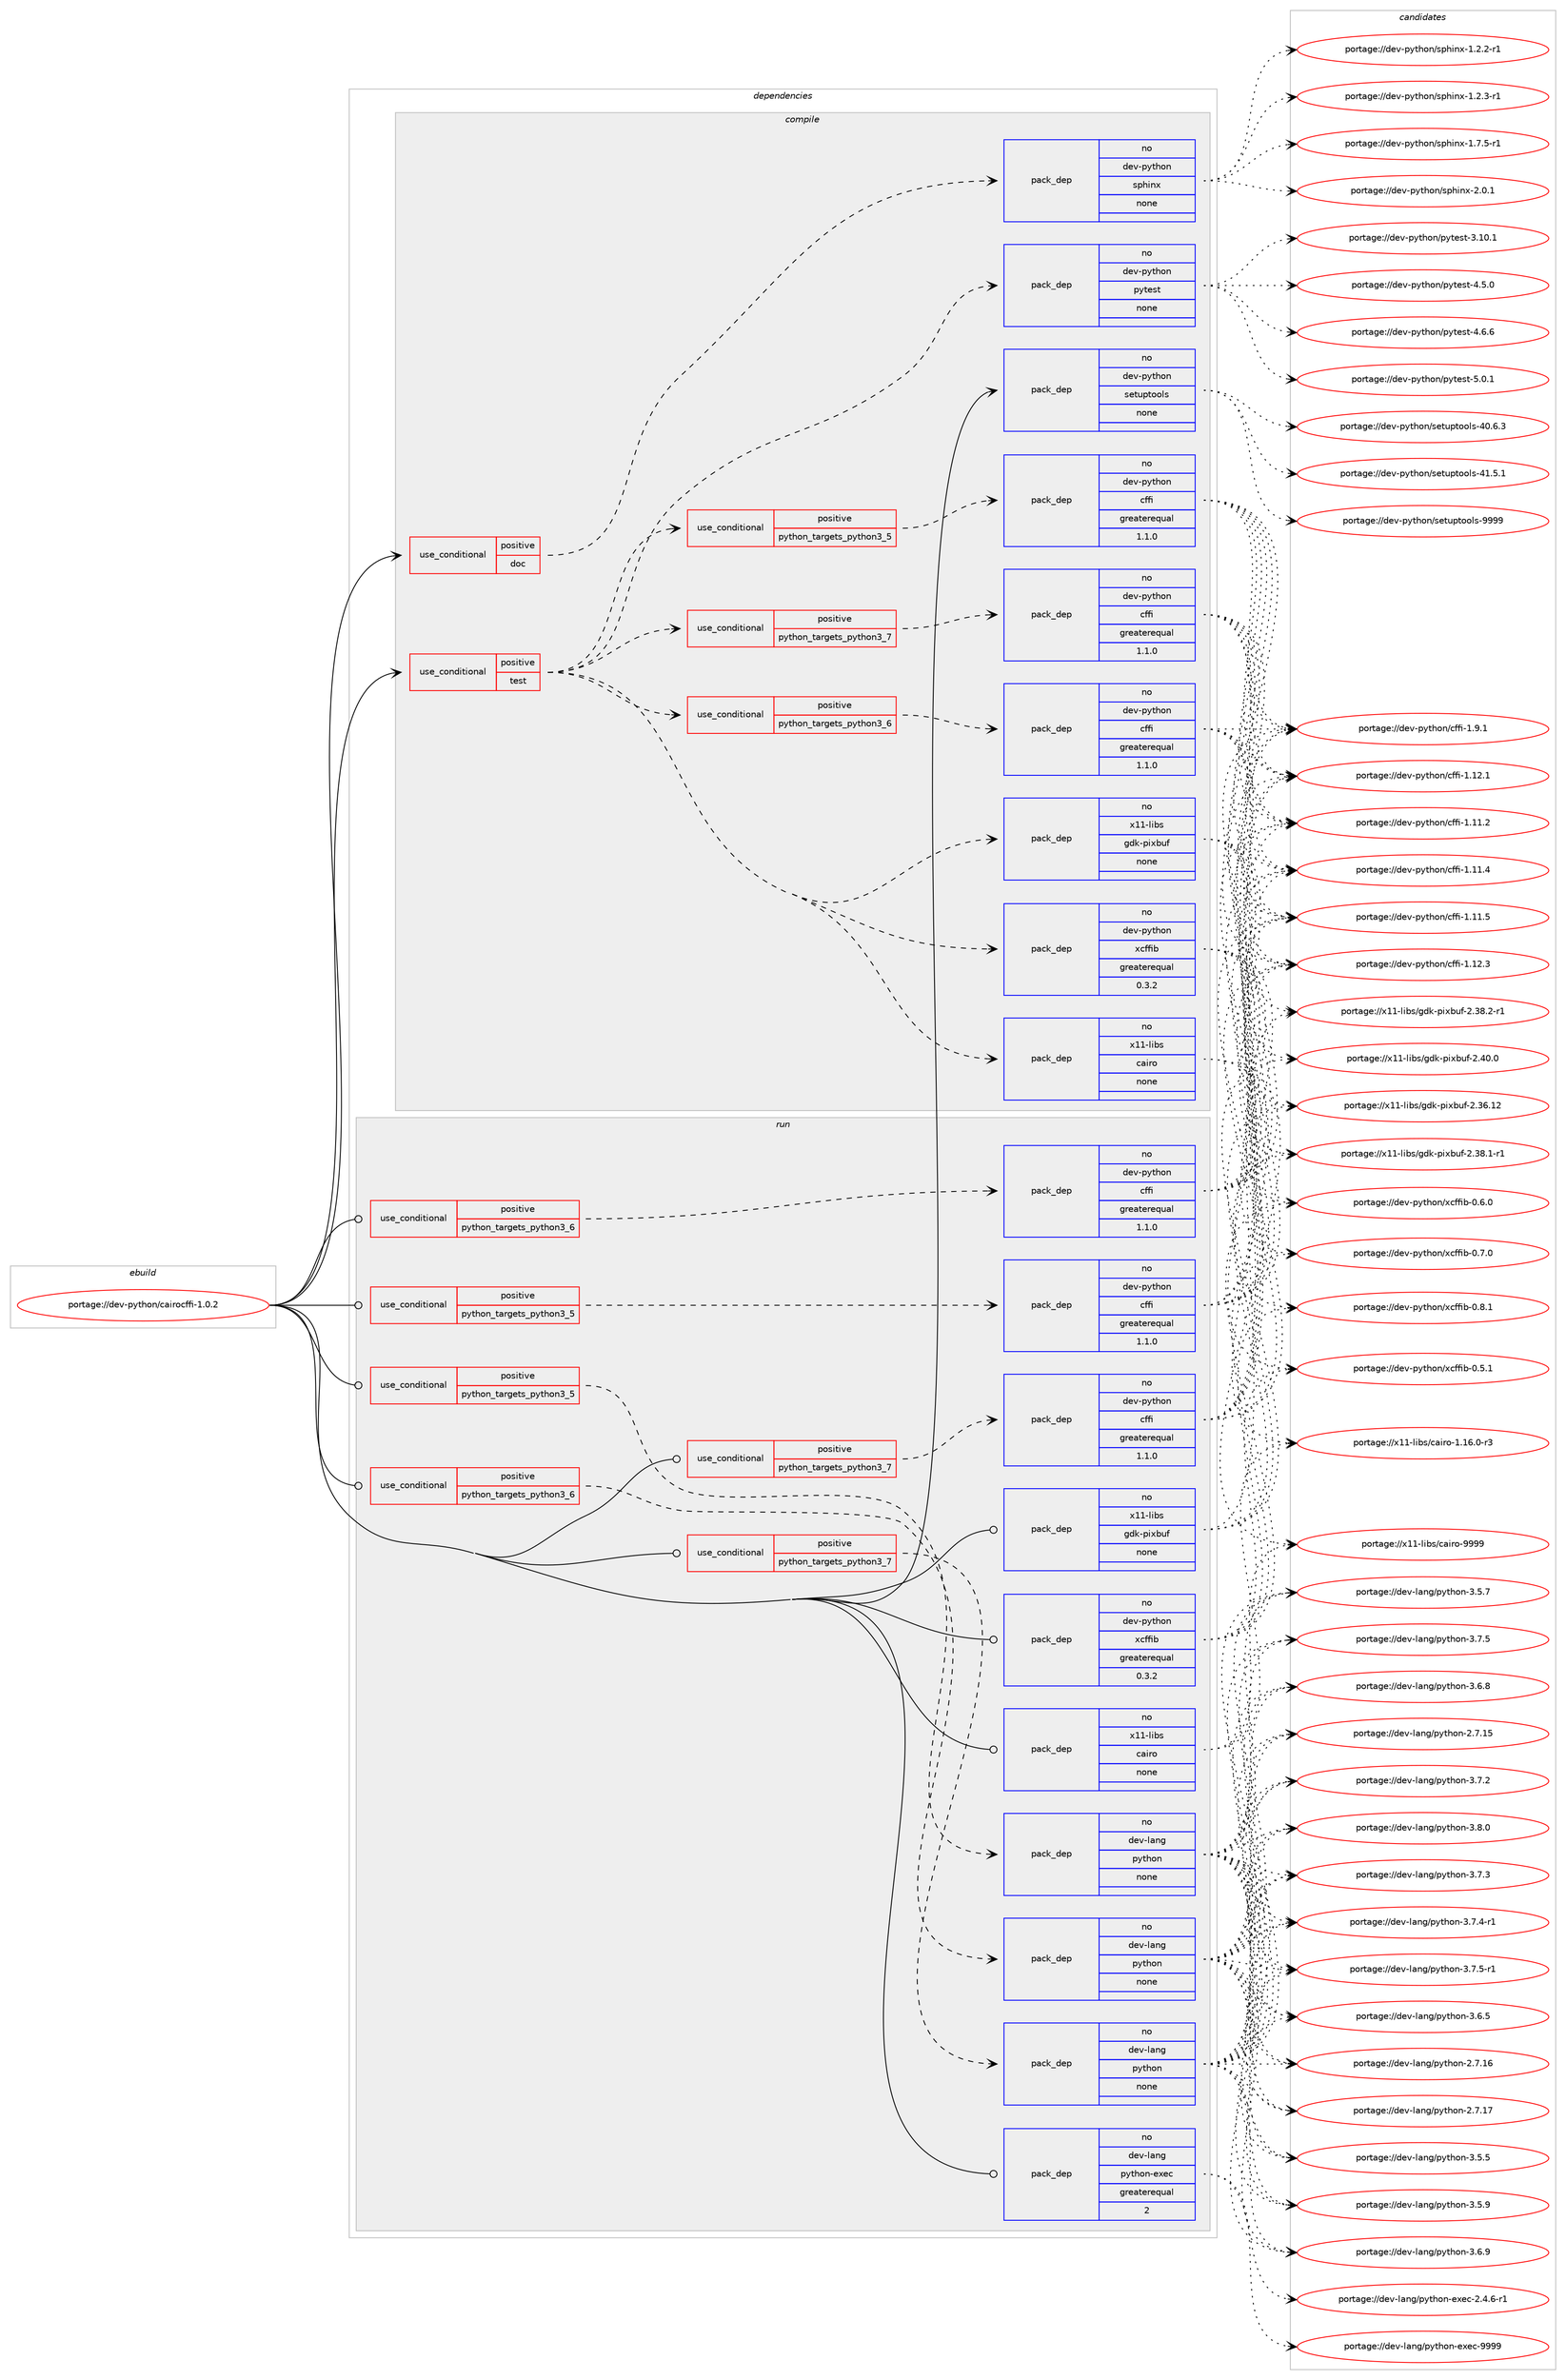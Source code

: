 digraph prolog {

# *************
# Graph options
# *************

newrank=true;
concentrate=true;
compound=true;
graph [rankdir=LR,fontname=Helvetica,fontsize=10,ranksep=1.5];#, ranksep=2.5, nodesep=0.2];
edge  [arrowhead=vee];
node  [fontname=Helvetica,fontsize=10];

# **********
# The ebuild
# **********

subgraph cluster_leftcol {
color=gray;
rank=same;
label=<<i>ebuild</i>>;
id [label="portage://dev-python/cairocffi-1.0.2", color=red, width=4, href="../dev-python/cairocffi-1.0.2.svg"];
}

# ****************
# The dependencies
# ****************

subgraph cluster_midcol {
color=gray;
label=<<i>dependencies</i>>;
subgraph cluster_compile {
fillcolor="#eeeeee";
style=filled;
label=<<i>compile</i>>;
subgraph cond26561 {
dependency132986 [label=<<TABLE BORDER="0" CELLBORDER="1" CELLSPACING="0" CELLPADDING="4"><TR><TD ROWSPAN="3" CELLPADDING="10">use_conditional</TD></TR><TR><TD>positive</TD></TR><TR><TD>doc</TD></TR></TABLE>>, shape=none, color=red];
subgraph pack103119 {
dependency132987 [label=<<TABLE BORDER="0" CELLBORDER="1" CELLSPACING="0" CELLPADDING="4" WIDTH="220"><TR><TD ROWSPAN="6" CELLPADDING="30">pack_dep</TD></TR><TR><TD WIDTH="110">no</TD></TR><TR><TD>dev-python</TD></TR><TR><TD>sphinx</TD></TR><TR><TD>none</TD></TR><TR><TD></TD></TR></TABLE>>, shape=none, color=blue];
}
dependency132986:e -> dependency132987:w [weight=20,style="dashed",arrowhead="vee"];
}
id:e -> dependency132986:w [weight=20,style="solid",arrowhead="vee"];
subgraph cond26562 {
dependency132988 [label=<<TABLE BORDER="0" CELLBORDER="1" CELLSPACING="0" CELLPADDING="4"><TR><TD ROWSPAN="3" CELLPADDING="10">use_conditional</TD></TR><TR><TD>positive</TD></TR><TR><TD>test</TD></TR></TABLE>>, shape=none, color=red];
subgraph cond26563 {
dependency132989 [label=<<TABLE BORDER="0" CELLBORDER="1" CELLSPACING="0" CELLPADDING="4"><TR><TD ROWSPAN="3" CELLPADDING="10">use_conditional</TD></TR><TR><TD>positive</TD></TR><TR><TD>python_targets_python3_5</TD></TR></TABLE>>, shape=none, color=red];
subgraph pack103120 {
dependency132990 [label=<<TABLE BORDER="0" CELLBORDER="1" CELLSPACING="0" CELLPADDING="4" WIDTH="220"><TR><TD ROWSPAN="6" CELLPADDING="30">pack_dep</TD></TR><TR><TD WIDTH="110">no</TD></TR><TR><TD>dev-python</TD></TR><TR><TD>cffi</TD></TR><TR><TD>greaterequal</TD></TR><TR><TD>1.1.0</TD></TR></TABLE>>, shape=none, color=blue];
}
dependency132989:e -> dependency132990:w [weight=20,style="dashed",arrowhead="vee"];
}
dependency132988:e -> dependency132989:w [weight=20,style="dashed",arrowhead="vee"];
subgraph cond26564 {
dependency132991 [label=<<TABLE BORDER="0" CELLBORDER="1" CELLSPACING="0" CELLPADDING="4"><TR><TD ROWSPAN="3" CELLPADDING="10">use_conditional</TD></TR><TR><TD>positive</TD></TR><TR><TD>python_targets_python3_6</TD></TR></TABLE>>, shape=none, color=red];
subgraph pack103121 {
dependency132992 [label=<<TABLE BORDER="0" CELLBORDER="1" CELLSPACING="0" CELLPADDING="4" WIDTH="220"><TR><TD ROWSPAN="6" CELLPADDING="30">pack_dep</TD></TR><TR><TD WIDTH="110">no</TD></TR><TR><TD>dev-python</TD></TR><TR><TD>cffi</TD></TR><TR><TD>greaterequal</TD></TR><TR><TD>1.1.0</TD></TR></TABLE>>, shape=none, color=blue];
}
dependency132991:e -> dependency132992:w [weight=20,style="dashed",arrowhead="vee"];
}
dependency132988:e -> dependency132991:w [weight=20,style="dashed",arrowhead="vee"];
subgraph cond26565 {
dependency132993 [label=<<TABLE BORDER="0" CELLBORDER="1" CELLSPACING="0" CELLPADDING="4"><TR><TD ROWSPAN="3" CELLPADDING="10">use_conditional</TD></TR><TR><TD>positive</TD></TR><TR><TD>python_targets_python3_7</TD></TR></TABLE>>, shape=none, color=red];
subgraph pack103122 {
dependency132994 [label=<<TABLE BORDER="0" CELLBORDER="1" CELLSPACING="0" CELLPADDING="4" WIDTH="220"><TR><TD ROWSPAN="6" CELLPADDING="30">pack_dep</TD></TR><TR><TD WIDTH="110">no</TD></TR><TR><TD>dev-python</TD></TR><TR><TD>cffi</TD></TR><TR><TD>greaterequal</TD></TR><TR><TD>1.1.0</TD></TR></TABLE>>, shape=none, color=blue];
}
dependency132993:e -> dependency132994:w [weight=20,style="dashed",arrowhead="vee"];
}
dependency132988:e -> dependency132993:w [weight=20,style="dashed",arrowhead="vee"];
subgraph pack103123 {
dependency132995 [label=<<TABLE BORDER="0" CELLBORDER="1" CELLSPACING="0" CELLPADDING="4" WIDTH="220"><TR><TD ROWSPAN="6" CELLPADDING="30">pack_dep</TD></TR><TR><TD WIDTH="110">no</TD></TR><TR><TD>dev-python</TD></TR><TR><TD>xcffib</TD></TR><TR><TD>greaterequal</TD></TR><TR><TD>0.3.2</TD></TR></TABLE>>, shape=none, color=blue];
}
dependency132988:e -> dependency132995:w [weight=20,style="dashed",arrowhead="vee"];
subgraph pack103124 {
dependency132996 [label=<<TABLE BORDER="0" CELLBORDER="1" CELLSPACING="0" CELLPADDING="4" WIDTH="220"><TR><TD ROWSPAN="6" CELLPADDING="30">pack_dep</TD></TR><TR><TD WIDTH="110">no</TD></TR><TR><TD>x11-libs</TD></TR><TR><TD>cairo</TD></TR><TR><TD>none</TD></TR><TR><TD></TD></TR></TABLE>>, shape=none, color=blue];
}
dependency132988:e -> dependency132996:w [weight=20,style="dashed",arrowhead="vee"];
subgraph pack103125 {
dependency132997 [label=<<TABLE BORDER="0" CELLBORDER="1" CELLSPACING="0" CELLPADDING="4" WIDTH="220"><TR><TD ROWSPAN="6" CELLPADDING="30">pack_dep</TD></TR><TR><TD WIDTH="110">no</TD></TR><TR><TD>x11-libs</TD></TR><TR><TD>gdk-pixbuf</TD></TR><TR><TD>none</TD></TR><TR><TD></TD></TR></TABLE>>, shape=none, color=blue];
}
dependency132988:e -> dependency132997:w [weight=20,style="dashed",arrowhead="vee"];
subgraph pack103126 {
dependency132998 [label=<<TABLE BORDER="0" CELLBORDER="1" CELLSPACING="0" CELLPADDING="4" WIDTH="220"><TR><TD ROWSPAN="6" CELLPADDING="30">pack_dep</TD></TR><TR><TD WIDTH="110">no</TD></TR><TR><TD>dev-python</TD></TR><TR><TD>pytest</TD></TR><TR><TD>none</TD></TR><TR><TD></TD></TR></TABLE>>, shape=none, color=blue];
}
dependency132988:e -> dependency132998:w [weight=20,style="dashed",arrowhead="vee"];
}
id:e -> dependency132988:w [weight=20,style="solid",arrowhead="vee"];
subgraph pack103127 {
dependency132999 [label=<<TABLE BORDER="0" CELLBORDER="1" CELLSPACING="0" CELLPADDING="4" WIDTH="220"><TR><TD ROWSPAN="6" CELLPADDING="30">pack_dep</TD></TR><TR><TD WIDTH="110">no</TD></TR><TR><TD>dev-python</TD></TR><TR><TD>setuptools</TD></TR><TR><TD>none</TD></TR><TR><TD></TD></TR></TABLE>>, shape=none, color=blue];
}
id:e -> dependency132999:w [weight=20,style="solid",arrowhead="vee"];
}
subgraph cluster_compileandrun {
fillcolor="#eeeeee";
style=filled;
label=<<i>compile and run</i>>;
}
subgraph cluster_run {
fillcolor="#eeeeee";
style=filled;
label=<<i>run</i>>;
subgraph cond26566 {
dependency133000 [label=<<TABLE BORDER="0" CELLBORDER="1" CELLSPACING="0" CELLPADDING="4"><TR><TD ROWSPAN="3" CELLPADDING="10">use_conditional</TD></TR><TR><TD>positive</TD></TR><TR><TD>python_targets_python3_5</TD></TR></TABLE>>, shape=none, color=red];
subgraph pack103128 {
dependency133001 [label=<<TABLE BORDER="0" CELLBORDER="1" CELLSPACING="0" CELLPADDING="4" WIDTH="220"><TR><TD ROWSPAN="6" CELLPADDING="30">pack_dep</TD></TR><TR><TD WIDTH="110">no</TD></TR><TR><TD>dev-lang</TD></TR><TR><TD>python</TD></TR><TR><TD>none</TD></TR><TR><TD></TD></TR></TABLE>>, shape=none, color=blue];
}
dependency133000:e -> dependency133001:w [weight=20,style="dashed",arrowhead="vee"];
}
id:e -> dependency133000:w [weight=20,style="solid",arrowhead="odot"];
subgraph cond26567 {
dependency133002 [label=<<TABLE BORDER="0" CELLBORDER="1" CELLSPACING="0" CELLPADDING="4"><TR><TD ROWSPAN="3" CELLPADDING="10">use_conditional</TD></TR><TR><TD>positive</TD></TR><TR><TD>python_targets_python3_5</TD></TR></TABLE>>, shape=none, color=red];
subgraph pack103129 {
dependency133003 [label=<<TABLE BORDER="0" CELLBORDER="1" CELLSPACING="0" CELLPADDING="4" WIDTH="220"><TR><TD ROWSPAN="6" CELLPADDING="30">pack_dep</TD></TR><TR><TD WIDTH="110">no</TD></TR><TR><TD>dev-python</TD></TR><TR><TD>cffi</TD></TR><TR><TD>greaterequal</TD></TR><TR><TD>1.1.0</TD></TR></TABLE>>, shape=none, color=blue];
}
dependency133002:e -> dependency133003:w [weight=20,style="dashed",arrowhead="vee"];
}
id:e -> dependency133002:w [weight=20,style="solid",arrowhead="odot"];
subgraph cond26568 {
dependency133004 [label=<<TABLE BORDER="0" CELLBORDER="1" CELLSPACING="0" CELLPADDING="4"><TR><TD ROWSPAN="3" CELLPADDING="10">use_conditional</TD></TR><TR><TD>positive</TD></TR><TR><TD>python_targets_python3_6</TD></TR></TABLE>>, shape=none, color=red];
subgraph pack103130 {
dependency133005 [label=<<TABLE BORDER="0" CELLBORDER="1" CELLSPACING="0" CELLPADDING="4" WIDTH="220"><TR><TD ROWSPAN="6" CELLPADDING="30">pack_dep</TD></TR><TR><TD WIDTH="110">no</TD></TR><TR><TD>dev-lang</TD></TR><TR><TD>python</TD></TR><TR><TD>none</TD></TR><TR><TD></TD></TR></TABLE>>, shape=none, color=blue];
}
dependency133004:e -> dependency133005:w [weight=20,style="dashed",arrowhead="vee"];
}
id:e -> dependency133004:w [weight=20,style="solid",arrowhead="odot"];
subgraph cond26569 {
dependency133006 [label=<<TABLE BORDER="0" CELLBORDER="1" CELLSPACING="0" CELLPADDING="4"><TR><TD ROWSPAN="3" CELLPADDING="10">use_conditional</TD></TR><TR><TD>positive</TD></TR><TR><TD>python_targets_python3_6</TD></TR></TABLE>>, shape=none, color=red];
subgraph pack103131 {
dependency133007 [label=<<TABLE BORDER="0" CELLBORDER="1" CELLSPACING="0" CELLPADDING="4" WIDTH="220"><TR><TD ROWSPAN="6" CELLPADDING="30">pack_dep</TD></TR><TR><TD WIDTH="110">no</TD></TR><TR><TD>dev-python</TD></TR><TR><TD>cffi</TD></TR><TR><TD>greaterequal</TD></TR><TR><TD>1.1.0</TD></TR></TABLE>>, shape=none, color=blue];
}
dependency133006:e -> dependency133007:w [weight=20,style="dashed",arrowhead="vee"];
}
id:e -> dependency133006:w [weight=20,style="solid",arrowhead="odot"];
subgraph cond26570 {
dependency133008 [label=<<TABLE BORDER="0" CELLBORDER="1" CELLSPACING="0" CELLPADDING="4"><TR><TD ROWSPAN="3" CELLPADDING="10">use_conditional</TD></TR><TR><TD>positive</TD></TR><TR><TD>python_targets_python3_7</TD></TR></TABLE>>, shape=none, color=red];
subgraph pack103132 {
dependency133009 [label=<<TABLE BORDER="0" CELLBORDER="1" CELLSPACING="0" CELLPADDING="4" WIDTH="220"><TR><TD ROWSPAN="6" CELLPADDING="30">pack_dep</TD></TR><TR><TD WIDTH="110">no</TD></TR><TR><TD>dev-lang</TD></TR><TR><TD>python</TD></TR><TR><TD>none</TD></TR><TR><TD></TD></TR></TABLE>>, shape=none, color=blue];
}
dependency133008:e -> dependency133009:w [weight=20,style="dashed",arrowhead="vee"];
}
id:e -> dependency133008:w [weight=20,style="solid",arrowhead="odot"];
subgraph cond26571 {
dependency133010 [label=<<TABLE BORDER="0" CELLBORDER="1" CELLSPACING="0" CELLPADDING="4"><TR><TD ROWSPAN="3" CELLPADDING="10">use_conditional</TD></TR><TR><TD>positive</TD></TR><TR><TD>python_targets_python3_7</TD></TR></TABLE>>, shape=none, color=red];
subgraph pack103133 {
dependency133011 [label=<<TABLE BORDER="0" CELLBORDER="1" CELLSPACING="0" CELLPADDING="4" WIDTH="220"><TR><TD ROWSPAN="6" CELLPADDING="30">pack_dep</TD></TR><TR><TD WIDTH="110">no</TD></TR><TR><TD>dev-python</TD></TR><TR><TD>cffi</TD></TR><TR><TD>greaterequal</TD></TR><TR><TD>1.1.0</TD></TR></TABLE>>, shape=none, color=blue];
}
dependency133010:e -> dependency133011:w [weight=20,style="dashed",arrowhead="vee"];
}
id:e -> dependency133010:w [weight=20,style="solid",arrowhead="odot"];
subgraph pack103134 {
dependency133012 [label=<<TABLE BORDER="0" CELLBORDER="1" CELLSPACING="0" CELLPADDING="4" WIDTH="220"><TR><TD ROWSPAN="6" CELLPADDING="30">pack_dep</TD></TR><TR><TD WIDTH="110">no</TD></TR><TR><TD>dev-lang</TD></TR><TR><TD>python-exec</TD></TR><TR><TD>greaterequal</TD></TR><TR><TD>2</TD></TR></TABLE>>, shape=none, color=blue];
}
id:e -> dependency133012:w [weight=20,style="solid",arrowhead="odot"];
subgraph pack103135 {
dependency133013 [label=<<TABLE BORDER="0" CELLBORDER="1" CELLSPACING="0" CELLPADDING="4" WIDTH="220"><TR><TD ROWSPAN="6" CELLPADDING="30">pack_dep</TD></TR><TR><TD WIDTH="110">no</TD></TR><TR><TD>dev-python</TD></TR><TR><TD>xcffib</TD></TR><TR><TD>greaterequal</TD></TR><TR><TD>0.3.2</TD></TR></TABLE>>, shape=none, color=blue];
}
id:e -> dependency133013:w [weight=20,style="solid",arrowhead="odot"];
subgraph pack103136 {
dependency133014 [label=<<TABLE BORDER="0" CELLBORDER="1" CELLSPACING="0" CELLPADDING="4" WIDTH="220"><TR><TD ROWSPAN="6" CELLPADDING="30">pack_dep</TD></TR><TR><TD WIDTH="110">no</TD></TR><TR><TD>x11-libs</TD></TR><TR><TD>cairo</TD></TR><TR><TD>none</TD></TR><TR><TD></TD></TR></TABLE>>, shape=none, color=blue];
}
id:e -> dependency133014:w [weight=20,style="solid",arrowhead="odot"];
subgraph pack103137 {
dependency133015 [label=<<TABLE BORDER="0" CELLBORDER="1" CELLSPACING="0" CELLPADDING="4" WIDTH="220"><TR><TD ROWSPAN="6" CELLPADDING="30">pack_dep</TD></TR><TR><TD WIDTH="110">no</TD></TR><TR><TD>x11-libs</TD></TR><TR><TD>gdk-pixbuf</TD></TR><TR><TD>none</TD></TR><TR><TD></TD></TR></TABLE>>, shape=none, color=blue];
}
id:e -> dependency133015:w [weight=20,style="solid",arrowhead="odot"];
}
}

# **************
# The candidates
# **************

subgraph cluster_choices {
rank=same;
color=gray;
label=<<i>candidates</i>>;

subgraph choice103119 {
color=black;
nodesep=1;
choiceportage10010111845112121116104111110471151121041051101204549465046504511449 [label="portage://dev-python/sphinx-1.2.2-r1", color=red, width=4,href="../dev-python/sphinx-1.2.2-r1.svg"];
choiceportage10010111845112121116104111110471151121041051101204549465046514511449 [label="portage://dev-python/sphinx-1.2.3-r1", color=red, width=4,href="../dev-python/sphinx-1.2.3-r1.svg"];
choiceportage10010111845112121116104111110471151121041051101204549465546534511449 [label="portage://dev-python/sphinx-1.7.5-r1", color=red, width=4,href="../dev-python/sphinx-1.7.5-r1.svg"];
choiceportage1001011184511212111610411111047115112104105110120455046484649 [label="portage://dev-python/sphinx-2.0.1", color=red, width=4,href="../dev-python/sphinx-2.0.1.svg"];
dependency132987:e -> choiceportage10010111845112121116104111110471151121041051101204549465046504511449:w [style=dotted,weight="100"];
dependency132987:e -> choiceportage10010111845112121116104111110471151121041051101204549465046514511449:w [style=dotted,weight="100"];
dependency132987:e -> choiceportage10010111845112121116104111110471151121041051101204549465546534511449:w [style=dotted,weight="100"];
dependency132987:e -> choiceportage1001011184511212111610411111047115112104105110120455046484649:w [style=dotted,weight="100"];
}
subgraph choice103120 {
color=black;
nodesep=1;
choiceportage10010111845112121116104111110479910210210545494649494650 [label="portage://dev-python/cffi-1.11.2", color=red, width=4,href="../dev-python/cffi-1.11.2.svg"];
choiceportage10010111845112121116104111110479910210210545494649494652 [label="portage://dev-python/cffi-1.11.4", color=red, width=4,href="../dev-python/cffi-1.11.4.svg"];
choiceportage10010111845112121116104111110479910210210545494649494653 [label="portage://dev-python/cffi-1.11.5", color=red, width=4,href="../dev-python/cffi-1.11.5.svg"];
choiceportage10010111845112121116104111110479910210210545494649504649 [label="portage://dev-python/cffi-1.12.1", color=red, width=4,href="../dev-python/cffi-1.12.1.svg"];
choiceportage10010111845112121116104111110479910210210545494649504651 [label="portage://dev-python/cffi-1.12.3", color=red, width=4,href="../dev-python/cffi-1.12.3.svg"];
choiceportage100101118451121211161041111104799102102105454946574649 [label="portage://dev-python/cffi-1.9.1", color=red, width=4,href="../dev-python/cffi-1.9.1.svg"];
dependency132990:e -> choiceportage10010111845112121116104111110479910210210545494649494650:w [style=dotted,weight="100"];
dependency132990:e -> choiceportage10010111845112121116104111110479910210210545494649494652:w [style=dotted,weight="100"];
dependency132990:e -> choiceportage10010111845112121116104111110479910210210545494649494653:w [style=dotted,weight="100"];
dependency132990:e -> choiceportage10010111845112121116104111110479910210210545494649504649:w [style=dotted,weight="100"];
dependency132990:e -> choiceportage10010111845112121116104111110479910210210545494649504651:w [style=dotted,weight="100"];
dependency132990:e -> choiceportage100101118451121211161041111104799102102105454946574649:w [style=dotted,weight="100"];
}
subgraph choice103121 {
color=black;
nodesep=1;
choiceportage10010111845112121116104111110479910210210545494649494650 [label="portage://dev-python/cffi-1.11.2", color=red, width=4,href="../dev-python/cffi-1.11.2.svg"];
choiceportage10010111845112121116104111110479910210210545494649494652 [label="portage://dev-python/cffi-1.11.4", color=red, width=4,href="../dev-python/cffi-1.11.4.svg"];
choiceportage10010111845112121116104111110479910210210545494649494653 [label="portage://dev-python/cffi-1.11.5", color=red, width=4,href="../dev-python/cffi-1.11.5.svg"];
choiceportage10010111845112121116104111110479910210210545494649504649 [label="portage://dev-python/cffi-1.12.1", color=red, width=4,href="../dev-python/cffi-1.12.1.svg"];
choiceportage10010111845112121116104111110479910210210545494649504651 [label="portage://dev-python/cffi-1.12.3", color=red, width=4,href="../dev-python/cffi-1.12.3.svg"];
choiceportage100101118451121211161041111104799102102105454946574649 [label="portage://dev-python/cffi-1.9.1", color=red, width=4,href="../dev-python/cffi-1.9.1.svg"];
dependency132992:e -> choiceportage10010111845112121116104111110479910210210545494649494650:w [style=dotted,weight="100"];
dependency132992:e -> choiceportage10010111845112121116104111110479910210210545494649494652:w [style=dotted,weight="100"];
dependency132992:e -> choiceportage10010111845112121116104111110479910210210545494649494653:w [style=dotted,weight="100"];
dependency132992:e -> choiceportage10010111845112121116104111110479910210210545494649504649:w [style=dotted,weight="100"];
dependency132992:e -> choiceportage10010111845112121116104111110479910210210545494649504651:w [style=dotted,weight="100"];
dependency132992:e -> choiceportage100101118451121211161041111104799102102105454946574649:w [style=dotted,weight="100"];
}
subgraph choice103122 {
color=black;
nodesep=1;
choiceportage10010111845112121116104111110479910210210545494649494650 [label="portage://dev-python/cffi-1.11.2", color=red, width=4,href="../dev-python/cffi-1.11.2.svg"];
choiceportage10010111845112121116104111110479910210210545494649494652 [label="portage://dev-python/cffi-1.11.4", color=red, width=4,href="../dev-python/cffi-1.11.4.svg"];
choiceportage10010111845112121116104111110479910210210545494649494653 [label="portage://dev-python/cffi-1.11.5", color=red, width=4,href="../dev-python/cffi-1.11.5.svg"];
choiceportage10010111845112121116104111110479910210210545494649504649 [label="portage://dev-python/cffi-1.12.1", color=red, width=4,href="../dev-python/cffi-1.12.1.svg"];
choiceportage10010111845112121116104111110479910210210545494649504651 [label="portage://dev-python/cffi-1.12.3", color=red, width=4,href="../dev-python/cffi-1.12.3.svg"];
choiceportage100101118451121211161041111104799102102105454946574649 [label="portage://dev-python/cffi-1.9.1", color=red, width=4,href="../dev-python/cffi-1.9.1.svg"];
dependency132994:e -> choiceportage10010111845112121116104111110479910210210545494649494650:w [style=dotted,weight="100"];
dependency132994:e -> choiceportage10010111845112121116104111110479910210210545494649494652:w [style=dotted,weight="100"];
dependency132994:e -> choiceportage10010111845112121116104111110479910210210545494649494653:w [style=dotted,weight="100"];
dependency132994:e -> choiceportage10010111845112121116104111110479910210210545494649504649:w [style=dotted,weight="100"];
dependency132994:e -> choiceportage10010111845112121116104111110479910210210545494649504651:w [style=dotted,weight="100"];
dependency132994:e -> choiceportage100101118451121211161041111104799102102105454946574649:w [style=dotted,weight="100"];
}
subgraph choice103123 {
color=black;
nodesep=1;
choiceportage10010111845112121116104111110471209910210210598454846534649 [label="portage://dev-python/xcffib-0.5.1", color=red, width=4,href="../dev-python/xcffib-0.5.1.svg"];
choiceportage10010111845112121116104111110471209910210210598454846544648 [label="portage://dev-python/xcffib-0.6.0", color=red, width=4,href="../dev-python/xcffib-0.6.0.svg"];
choiceportage10010111845112121116104111110471209910210210598454846554648 [label="portage://dev-python/xcffib-0.7.0", color=red, width=4,href="../dev-python/xcffib-0.7.0.svg"];
choiceportage10010111845112121116104111110471209910210210598454846564649 [label="portage://dev-python/xcffib-0.8.1", color=red, width=4,href="../dev-python/xcffib-0.8.1.svg"];
dependency132995:e -> choiceportage10010111845112121116104111110471209910210210598454846534649:w [style=dotted,weight="100"];
dependency132995:e -> choiceportage10010111845112121116104111110471209910210210598454846544648:w [style=dotted,weight="100"];
dependency132995:e -> choiceportage10010111845112121116104111110471209910210210598454846554648:w [style=dotted,weight="100"];
dependency132995:e -> choiceportage10010111845112121116104111110471209910210210598454846564649:w [style=dotted,weight="100"];
}
subgraph choice103124 {
color=black;
nodesep=1;
choiceportage12049494510810598115479997105114111454946495446484511451 [label="portage://x11-libs/cairo-1.16.0-r3", color=red, width=4,href="../x11-libs/cairo-1.16.0-r3.svg"];
choiceportage120494945108105981154799971051141114557575757 [label="portage://x11-libs/cairo-9999", color=red, width=4,href="../x11-libs/cairo-9999.svg"];
dependency132996:e -> choiceportage12049494510810598115479997105114111454946495446484511451:w [style=dotted,weight="100"];
dependency132996:e -> choiceportage120494945108105981154799971051141114557575757:w [style=dotted,weight="100"];
}
subgraph choice103125 {
color=black;
nodesep=1;
choiceportage120494945108105981154710310010745112105120981171024550465154464950 [label="portage://x11-libs/gdk-pixbuf-2.36.12", color=red, width=4,href="../x11-libs/gdk-pixbuf-2.36.12.svg"];
choiceportage12049494510810598115471031001074511210512098117102455046515646494511449 [label="portage://x11-libs/gdk-pixbuf-2.38.1-r1", color=red, width=4,href="../x11-libs/gdk-pixbuf-2.38.1-r1.svg"];
choiceportage12049494510810598115471031001074511210512098117102455046515646504511449 [label="portage://x11-libs/gdk-pixbuf-2.38.2-r1", color=red, width=4,href="../x11-libs/gdk-pixbuf-2.38.2-r1.svg"];
choiceportage1204949451081059811547103100107451121051209811710245504652484648 [label="portage://x11-libs/gdk-pixbuf-2.40.0", color=red, width=4,href="../x11-libs/gdk-pixbuf-2.40.0.svg"];
dependency132997:e -> choiceportage120494945108105981154710310010745112105120981171024550465154464950:w [style=dotted,weight="100"];
dependency132997:e -> choiceportage12049494510810598115471031001074511210512098117102455046515646494511449:w [style=dotted,weight="100"];
dependency132997:e -> choiceportage12049494510810598115471031001074511210512098117102455046515646504511449:w [style=dotted,weight="100"];
dependency132997:e -> choiceportage1204949451081059811547103100107451121051209811710245504652484648:w [style=dotted,weight="100"];
}
subgraph choice103126 {
color=black;
nodesep=1;
choiceportage100101118451121211161041111104711212111610111511645514649484649 [label="portage://dev-python/pytest-3.10.1", color=red, width=4,href="../dev-python/pytest-3.10.1.svg"];
choiceportage1001011184511212111610411111047112121116101115116455246534648 [label="portage://dev-python/pytest-4.5.0", color=red, width=4,href="../dev-python/pytest-4.5.0.svg"];
choiceportage1001011184511212111610411111047112121116101115116455246544654 [label="portage://dev-python/pytest-4.6.6", color=red, width=4,href="../dev-python/pytest-4.6.6.svg"];
choiceportage1001011184511212111610411111047112121116101115116455346484649 [label="portage://dev-python/pytest-5.0.1", color=red, width=4,href="../dev-python/pytest-5.0.1.svg"];
dependency132998:e -> choiceportage100101118451121211161041111104711212111610111511645514649484649:w [style=dotted,weight="100"];
dependency132998:e -> choiceportage1001011184511212111610411111047112121116101115116455246534648:w [style=dotted,weight="100"];
dependency132998:e -> choiceportage1001011184511212111610411111047112121116101115116455246544654:w [style=dotted,weight="100"];
dependency132998:e -> choiceportage1001011184511212111610411111047112121116101115116455346484649:w [style=dotted,weight="100"];
}
subgraph choice103127 {
color=black;
nodesep=1;
choiceportage100101118451121211161041111104711510111611711211611111110811545524846544651 [label="portage://dev-python/setuptools-40.6.3", color=red, width=4,href="../dev-python/setuptools-40.6.3.svg"];
choiceportage100101118451121211161041111104711510111611711211611111110811545524946534649 [label="portage://dev-python/setuptools-41.5.1", color=red, width=4,href="../dev-python/setuptools-41.5.1.svg"];
choiceportage10010111845112121116104111110471151011161171121161111111081154557575757 [label="portage://dev-python/setuptools-9999", color=red, width=4,href="../dev-python/setuptools-9999.svg"];
dependency132999:e -> choiceportage100101118451121211161041111104711510111611711211611111110811545524846544651:w [style=dotted,weight="100"];
dependency132999:e -> choiceportage100101118451121211161041111104711510111611711211611111110811545524946534649:w [style=dotted,weight="100"];
dependency132999:e -> choiceportage10010111845112121116104111110471151011161171121161111111081154557575757:w [style=dotted,weight="100"];
}
subgraph choice103128 {
color=black;
nodesep=1;
choiceportage10010111845108971101034711212111610411111045504655464953 [label="portage://dev-lang/python-2.7.15", color=red, width=4,href="../dev-lang/python-2.7.15.svg"];
choiceportage10010111845108971101034711212111610411111045504655464954 [label="portage://dev-lang/python-2.7.16", color=red, width=4,href="../dev-lang/python-2.7.16.svg"];
choiceportage10010111845108971101034711212111610411111045504655464955 [label="portage://dev-lang/python-2.7.17", color=red, width=4,href="../dev-lang/python-2.7.17.svg"];
choiceportage100101118451089711010347112121116104111110455146534653 [label="portage://dev-lang/python-3.5.5", color=red, width=4,href="../dev-lang/python-3.5.5.svg"];
choiceportage100101118451089711010347112121116104111110455146534655 [label="portage://dev-lang/python-3.5.7", color=red, width=4,href="../dev-lang/python-3.5.7.svg"];
choiceportage100101118451089711010347112121116104111110455146534657 [label="portage://dev-lang/python-3.5.9", color=red, width=4,href="../dev-lang/python-3.5.9.svg"];
choiceportage100101118451089711010347112121116104111110455146544653 [label="portage://dev-lang/python-3.6.5", color=red, width=4,href="../dev-lang/python-3.6.5.svg"];
choiceportage100101118451089711010347112121116104111110455146544656 [label="portage://dev-lang/python-3.6.8", color=red, width=4,href="../dev-lang/python-3.6.8.svg"];
choiceportage100101118451089711010347112121116104111110455146544657 [label="portage://dev-lang/python-3.6.9", color=red, width=4,href="../dev-lang/python-3.6.9.svg"];
choiceportage100101118451089711010347112121116104111110455146554650 [label="portage://dev-lang/python-3.7.2", color=red, width=4,href="../dev-lang/python-3.7.2.svg"];
choiceportage100101118451089711010347112121116104111110455146554651 [label="portage://dev-lang/python-3.7.3", color=red, width=4,href="../dev-lang/python-3.7.3.svg"];
choiceportage1001011184510897110103471121211161041111104551465546524511449 [label="portage://dev-lang/python-3.7.4-r1", color=red, width=4,href="../dev-lang/python-3.7.4-r1.svg"];
choiceportage100101118451089711010347112121116104111110455146554653 [label="portage://dev-lang/python-3.7.5", color=red, width=4,href="../dev-lang/python-3.7.5.svg"];
choiceportage1001011184510897110103471121211161041111104551465546534511449 [label="portage://dev-lang/python-3.7.5-r1", color=red, width=4,href="../dev-lang/python-3.7.5-r1.svg"];
choiceportage100101118451089711010347112121116104111110455146564648 [label="portage://dev-lang/python-3.8.0", color=red, width=4,href="../dev-lang/python-3.8.0.svg"];
dependency133001:e -> choiceportage10010111845108971101034711212111610411111045504655464953:w [style=dotted,weight="100"];
dependency133001:e -> choiceportage10010111845108971101034711212111610411111045504655464954:w [style=dotted,weight="100"];
dependency133001:e -> choiceportage10010111845108971101034711212111610411111045504655464955:w [style=dotted,weight="100"];
dependency133001:e -> choiceportage100101118451089711010347112121116104111110455146534653:w [style=dotted,weight="100"];
dependency133001:e -> choiceportage100101118451089711010347112121116104111110455146534655:w [style=dotted,weight="100"];
dependency133001:e -> choiceportage100101118451089711010347112121116104111110455146534657:w [style=dotted,weight="100"];
dependency133001:e -> choiceportage100101118451089711010347112121116104111110455146544653:w [style=dotted,weight="100"];
dependency133001:e -> choiceportage100101118451089711010347112121116104111110455146544656:w [style=dotted,weight="100"];
dependency133001:e -> choiceportage100101118451089711010347112121116104111110455146544657:w [style=dotted,weight="100"];
dependency133001:e -> choiceportage100101118451089711010347112121116104111110455146554650:w [style=dotted,weight="100"];
dependency133001:e -> choiceportage100101118451089711010347112121116104111110455146554651:w [style=dotted,weight="100"];
dependency133001:e -> choiceportage1001011184510897110103471121211161041111104551465546524511449:w [style=dotted,weight="100"];
dependency133001:e -> choiceportage100101118451089711010347112121116104111110455146554653:w [style=dotted,weight="100"];
dependency133001:e -> choiceportage1001011184510897110103471121211161041111104551465546534511449:w [style=dotted,weight="100"];
dependency133001:e -> choiceportage100101118451089711010347112121116104111110455146564648:w [style=dotted,weight="100"];
}
subgraph choice103129 {
color=black;
nodesep=1;
choiceportage10010111845112121116104111110479910210210545494649494650 [label="portage://dev-python/cffi-1.11.2", color=red, width=4,href="../dev-python/cffi-1.11.2.svg"];
choiceportage10010111845112121116104111110479910210210545494649494652 [label="portage://dev-python/cffi-1.11.4", color=red, width=4,href="../dev-python/cffi-1.11.4.svg"];
choiceportage10010111845112121116104111110479910210210545494649494653 [label="portage://dev-python/cffi-1.11.5", color=red, width=4,href="../dev-python/cffi-1.11.5.svg"];
choiceportage10010111845112121116104111110479910210210545494649504649 [label="portage://dev-python/cffi-1.12.1", color=red, width=4,href="../dev-python/cffi-1.12.1.svg"];
choiceportage10010111845112121116104111110479910210210545494649504651 [label="portage://dev-python/cffi-1.12.3", color=red, width=4,href="../dev-python/cffi-1.12.3.svg"];
choiceportage100101118451121211161041111104799102102105454946574649 [label="portage://dev-python/cffi-1.9.1", color=red, width=4,href="../dev-python/cffi-1.9.1.svg"];
dependency133003:e -> choiceportage10010111845112121116104111110479910210210545494649494650:w [style=dotted,weight="100"];
dependency133003:e -> choiceportage10010111845112121116104111110479910210210545494649494652:w [style=dotted,weight="100"];
dependency133003:e -> choiceportage10010111845112121116104111110479910210210545494649494653:w [style=dotted,weight="100"];
dependency133003:e -> choiceportage10010111845112121116104111110479910210210545494649504649:w [style=dotted,weight="100"];
dependency133003:e -> choiceportage10010111845112121116104111110479910210210545494649504651:w [style=dotted,weight="100"];
dependency133003:e -> choiceportage100101118451121211161041111104799102102105454946574649:w [style=dotted,weight="100"];
}
subgraph choice103130 {
color=black;
nodesep=1;
choiceportage10010111845108971101034711212111610411111045504655464953 [label="portage://dev-lang/python-2.7.15", color=red, width=4,href="../dev-lang/python-2.7.15.svg"];
choiceportage10010111845108971101034711212111610411111045504655464954 [label="portage://dev-lang/python-2.7.16", color=red, width=4,href="../dev-lang/python-2.7.16.svg"];
choiceportage10010111845108971101034711212111610411111045504655464955 [label="portage://dev-lang/python-2.7.17", color=red, width=4,href="../dev-lang/python-2.7.17.svg"];
choiceportage100101118451089711010347112121116104111110455146534653 [label="portage://dev-lang/python-3.5.5", color=red, width=4,href="../dev-lang/python-3.5.5.svg"];
choiceportage100101118451089711010347112121116104111110455146534655 [label="portage://dev-lang/python-3.5.7", color=red, width=4,href="../dev-lang/python-3.5.7.svg"];
choiceportage100101118451089711010347112121116104111110455146534657 [label="portage://dev-lang/python-3.5.9", color=red, width=4,href="../dev-lang/python-3.5.9.svg"];
choiceportage100101118451089711010347112121116104111110455146544653 [label="portage://dev-lang/python-3.6.5", color=red, width=4,href="../dev-lang/python-3.6.5.svg"];
choiceportage100101118451089711010347112121116104111110455146544656 [label="portage://dev-lang/python-3.6.8", color=red, width=4,href="../dev-lang/python-3.6.8.svg"];
choiceportage100101118451089711010347112121116104111110455146544657 [label="portage://dev-lang/python-3.6.9", color=red, width=4,href="../dev-lang/python-3.6.9.svg"];
choiceportage100101118451089711010347112121116104111110455146554650 [label="portage://dev-lang/python-3.7.2", color=red, width=4,href="../dev-lang/python-3.7.2.svg"];
choiceportage100101118451089711010347112121116104111110455146554651 [label="portage://dev-lang/python-3.7.3", color=red, width=4,href="../dev-lang/python-3.7.3.svg"];
choiceportage1001011184510897110103471121211161041111104551465546524511449 [label="portage://dev-lang/python-3.7.4-r1", color=red, width=4,href="../dev-lang/python-3.7.4-r1.svg"];
choiceportage100101118451089711010347112121116104111110455146554653 [label="portage://dev-lang/python-3.7.5", color=red, width=4,href="../dev-lang/python-3.7.5.svg"];
choiceportage1001011184510897110103471121211161041111104551465546534511449 [label="portage://dev-lang/python-3.7.5-r1", color=red, width=4,href="../dev-lang/python-3.7.5-r1.svg"];
choiceportage100101118451089711010347112121116104111110455146564648 [label="portage://dev-lang/python-3.8.0", color=red, width=4,href="../dev-lang/python-3.8.0.svg"];
dependency133005:e -> choiceportage10010111845108971101034711212111610411111045504655464953:w [style=dotted,weight="100"];
dependency133005:e -> choiceportage10010111845108971101034711212111610411111045504655464954:w [style=dotted,weight="100"];
dependency133005:e -> choiceportage10010111845108971101034711212111610411111045504655464955:w [style=dotted,weight="100"];
dependency133005:e -> choiceportage100101118451089711010347112121116104111110455146534653:w [style=dotted,weight="100"];
dependency133005:e -> choiceportage100101118451089711010347112121116104111110455146534655:w [style=dotted,weight="100"];
dependency133005:e -> choiceportage100101118451089711010347112121116104111110455146534657:w [style=dotted,weight="100"];
dependency133005:e -> choiceportage100101118451089711010347112121116104111110455146544653:w [style=dotted,weight="100"];
dependency133005:e -> choiceportage100101118451089711010347112121116104111110455146544656:w [style=dotted,weight="100"];
dependency133005:e -> choiceportage100101118451089711010347112121116104111110455146544657:w [style=dotted,weight="100"];
dependency133005:e -> choiceportage100101118451089711010347112121116104111110455146554650:w [style=dotted,weight="100"];
dependency133005:e -> choiceportage100101118451089711010347112121116104111110455146554651:w [style=dotted,weight="100"];
dependency133005:e -> choiceportage1001011184510897110103471121211161041111104551465546524511449:w [style=dotted,weight="100"];
dependency133005:e -> choiceportage100101118451089711010347112121116104111110455146554653:w [style=dotted,weight="100"];
dependency133005:e -> choiceportage1001011184510897110103471121211161041111104551465546534511449:w [style=dotted,weight="100"];
dependency133005:e -> choiceportage100101118451089711010347112121116104111110455146564648:w [style=dotted,weight="100"];
}
subgraph choice103131 {
color=black;
nodesep=1;
choiceportage10010111845112121116104111110479910210210545494649494650 [label="portage://dev-python/cffi-1.11.2", color=red, width=4,href="../dev-python/cffi-1.11.2.svg"];
choiceportage10010111845112121116104111110479910210210545494649494652 [label="portage://dev-python/cffi-1.11.4", color=red, width=4,href="../dev-python/cffi-1.11.4.svg"];
choiceportage10010111845112121116104111110479910210210545494649494653 [label="portage://dev-python/cffi-1.11.5", color=red, width=4,href="../dev-python/cffi-1.11.5.svg"];
choiceportage10010111845112121116104111110479910210210545494649504649 [label="portage://dev-python/cffi-1.12.1", color=red, width=4,href="../dev-python/cffi-1.12.1.svg"];
choiceportage10010111845112121116104111110479910210210545494649504651 [label="portage://dev-python/cffi-1.12.3", color=red, width=4,href="../dev-python/cffi-1.12.3.svg"];
choiceportage100101118451121211161041111104799102102105454946574649 [label="portage://dev-python/cffi-1.9.1", color=red, width=4,href="../dev-python/cffi-1.9.1.svg"];
dependency133007:e -> choiceportage10010111845112121116104111110479910210210545494649494650:w [style=dotted,weight="100"];
dependency133007:e -> choiceportage10010111845112121116104111110479910210210545494649494652:w [style=dotted,weight="100"];
dependency133007:e -> choiceportage10010111845112121116104111110479910210210545494649494653:w [style=dotted,weight="100"];
dependency133007:e -> choiceportage10010111845112121116104111110479910210210545494649504649:w [style=dotted,weight="100"];
dependency133007:e -> choiceportage10010111845112121116104111110479910210210545494649504651:w [style=dotted,weight="100"];
dependency133007:e -> choiceportage100101118451121211161041111104799102102105454946574649:w [style=dotted,weight="100"];
}
subgraph choice103132 {
color=black;
nodesep=1;
choiceportage10010111845108971101034711212111610411111045504655464953 [label="portage://dev-lang/python-2.7.15", color=red, width=4,href="../dev-lang/python-2.7.15.svg"];
choiceportage10010111845108971101034711212111610411111045504655464954 [label="portage://dev-lang/python-2.7.16", color=red, width=4,href="../dev-lang/python-2.7.16.svg"];
choiceportage10010111845108971101034711212111610411111045504655464955 [label="portage://dev-lang/python-2.7.17", color=red, width=4,href="../dev-lang/python-2.7.17.svg"];
choiceportage100101118451089711010347112121116104111110455146534653 [label="portage://dev-lang/python-3.5.5", color=red, width=4,href="../dev-lang/python-3.5.5.svg"];
choiceportage100101118451089711010347112121116104111110455146534655 [label="portage://dev-lang/python-3.5.7", color=red, width=4,href="../dev-lang/python-3.5.7.svg"];
choiceportage100101118451089711010347112121116104111110455146534657 [label="portage://dev-lang/python-3.5.9", color=red, width=4,href="../dev-lang/python-3.5.9.svg"];
choiceportage100101118451089711010347112121116104111110455146544653 [label="portage://dev-lang/python-3.6.5", color=red, width=4,href="../dev-lang/python-3.6.5.svg"];
choiceportage100101118451089711010347112121116104111110455146544656 [label="portage://dev-lang/python-3.6.8", color=red, width=4,href="../dev-lang/python-3.6.8.svg"];
choiceportage100101118451089711010347112121116104111110455146544657 [label="portage://dev-lang/python-3.6.9", color=red, width=4,href="../dev-lang/python-3.6.9.svg"];
choiceportage100101118451089711010347112121116104111110455146554650 [label="portage://dev-lang/python-3.7.2", color=red, width=4,href="../dev-lang/python-3.7.2.svg"];
choiceportage100101118451089711010347112121116104111110455146554651 [label="portage://dev-lang/python-3.7.3", color=red, width=4,href="../dev-lang/python-3.7.3.svg"];
choiceportage1001011184510897110103471121211161041111104551465546524511449 [label="portage://dev-lang/python-3.7.4-r1", color=red, width=4,href="../dev-lang/python-3.7.4-r1.svg"];
choiceportage100101118451089711010347112121116104111110455146554653 [label="portage://dev-lang/python-3.7.5", color=red, width=4,href="../dev-lang/python-3.7.5.svg"];
choiceportage1001011184510897110103471121211161041111104551465546534511449 [label="portage://dev-lang/python-3.7.5-r1", color=red, width=4,href="../dev-lang/python-3.7.5-r1.svg"];
choiceportage100101118451089711010347112121116104111110455146564648 [label="portage://dev-lang/python-3.8.0", color=red, width=4,href="../dev-lang/python-3.8.0.svg"];
dependency133009:e -> choiceportage10010111845108971101034711212111610411111045504655464953:w [style=dotted,weight="100"];
dependency133009:e -> choiceportage10010111845108971101034711212111610411111045504655464954:w [style=dotted,weight="100"];
dependency133009:e -> choiceportage10010111845108971101034711212111610411111045504655464955:w [style=dotted,weight="100"];
dependency133009:e -> choiceportage100101118451089711010347112121116104111110455146534653:w [style=dotted,weight="100"];
dependency133009:e -> choiceportage100101118451089711010347112121116104111110455146534655:w [style=dotted,weight="100"];
dependency133009:e -> choiceportage100101118451089711010347112121116104111110455146534657:w [style=dotted,weight="100"];
dependency133009:e -> choiceportage100101118451089711010347112121116104111110455146544653:w [style=dotted,weight="100"];
dependency133009:e -> choiceportage100101118451089711010347112121116104111110455146544656:w [style=dotted,weight="100"];
dependency133009:e -> choiceportage100101118451089711010347112121116104111110455146544657:w [style=dotted,weight="100"];
dependency133009:e -> choiceportage100101118451089711010347112121116104111110455146554650:w [style=dotted,weight="100"];
dependency133009:e -> choiceportage100101118451089711010347112121116104111110455146554651:w [style=dotted,weight="100"];
dependency133009:e -> choiceportage1001011184510897110103471121211161041111104551465546524511449:w [style=dotted,weight="100"];
dependency133009:e -> choiceportage100101118451089711010347112121116104111110455146554653:w [style=dotted,weight="100"];
dependency133009:e -> choiceportage1001011184510897110103471121211161041111104551465546534511449:w [style=dotted,weight="100"];
dependency133009:e -> choiceportage100101118451089711010347112121116104111110455146564648:w [style=dotted,weight="100"];
}
subgraph choice103133 {
color=black;
nodesep=1;
choiceportage10010111845112121116104111110479910210210545494649494650 [label="portage://dev-python/cffi-1.11.2", color=red, width=4,href="../dev-python/cffi-1.11.2.svg"];
choiceportage10010111845112121116104111110479910210210545494649494652 [label="portage://dev-python/cffi-1.11.4", color=red, width=4,href="../dev-python/cffi-1.11.4.svg"];
choiceportage10010111845112121116104111110479910210210545494649494653 [label="portage://dev-python/cffi-1.11.5", color=red, width=4,href="../dev-python/cffi-1.11.5.svg"];
choiceportage10010111845112121116104111110479910210210545494649504649 [label="portage://dev-python/cffi-1.12.1", color=red, width=4,href="../dev-python/cffi-1.12.1.svg"];
choiceportage10010111845112121116104111110479910210210545494649504651 [label="portage://dev-python/cffi-1.12.3", color=red, width=4,href="../dev-python/cffi-1.12.3.svg"];
choiceportage100101118451121211161041111104799102102105454946574649 [label="portage://dev-python/cffi-1.9.1", color=red, width=4,href="../dev-python/cffi-1.9.1.svg"];
dependency133011:e -> choiceportage10010111845112121116104111110479910210210545494649494650:w [style=dotted,weight="100"];
dependency133011:e -> choiceportage10010111845112121116104111110479910210210545494649494652:w [style=dotted,weight="100"];
dependency133011:e -> choiceportage10010111845112121116104111110479910210210545494649494653:w [style=dotted,weight="100"];
dependency133011:e -> choiceportage10010111845112121116104111110479910210210545494649504649:w [style=dotted,weight="100"];
dependency133011:e -> choiceportage10010111845112121116104111110479910210210545494649504651:w [style=dotted,weight="100"];
dependency133011:e -> choiceportage100101118451121211161041111104799102102105454946574649:w [style=dotted,weight="100"];
}
subgraph choice103134 {
color=black;
nodesep=1;
choiceportage10010111845108971101034711212111610411111045101120101994550465246544511449 [label="portage://dev-lang/python-exec-2.4.6-r1", color=red, width=4,href="../dev-lang/python-exec-2.4.6-r1.svg"];
choiceportage10010111845108971101034711212111610411111045101120101994557575757 [label="portage://dev-lang/python-exec-9999", color=red, width=4,href="../dev-lang/python-exec-9999.svg"];
dependency133012:e -> choiceportage10010111845108971101034711212111610411111045101120101994550465246544511449:w [style=dotted,weight="100"];
dependency133012:e -> choiceportage10010111845108971101034711212111610411111045101120101994557575757:w [style=dotted,weight="100"];
}
subgraph choice103135 {
color=black;
nodesep=1;
choiceportage10010111845112121116104111110471209910210210598454846534649 [label="portage://dev-python/xcffib-0.5.1", color=red, width=4,href="../dev-python/xcffib-0.5.1.svg"];
choiceportage10010111845112121116104111110471209910210210598454846544648 [label="portage://dev-python/xcffib-0.6.0", color=red, width=4,href="../dev-python/xcffib-0.6.0.svg"];
choiceportage10010111845112121116104111110471209910210210598454846554648 [label="portage://dev-python/xcffib-0.7.0", color=red, width=4,href="../dev-python/xcffib-0.7.0.svg"];
choiceportage10010111845112121116104111110471209910210210598454846564649 [label="portage://dev-python/xcffib-0.8.1", color=red, width=4,href="../dev-python/xcffib-0.8.1.svg"];
dependency133013:e -> choiceportage10010111845112121116104111110471209910210210598454846534649:w [style=dotted,weight="100"];
dependency133013:e -> choiceportage10010111845112121116104111110471209910210210598454846544648:w [style=dotted,weight="100"];
dependency133013:e -> choiceportage10010111845112121116104111110471209910210210598454846554648:w [style=dotted,weight="100"];
dependency133013:e -> choiceportage10010111845112121116104111110471209910210210598454846564649:w [style=dotted,weight="100"];
}
subgraph choice103136 {
color=black;
nodesep=1;
choiceportage12049494510810598115479997105114111454946495446484511451 [label="portage://x11-libs/cairo-1.16.0-r3", color=red, width=4,href="../x11-libs/cairo-1.16.0-r3.svg"];
choiceportage120494945108105981154799971051141114557575757 [label="portage://x11-libs/cairo-9999", color=red, width=4,href="../x11-libs/cairo-9999.svg"];
dependency133014:e -> choiceportage12049494510810598115479997105114111454946495446484511451:w [style=dotted,weight="100"];
dependency133014:e -> choiceportage120494945108105981154799971051141114557575757:w [style=dotted,weight="100"];
}
subgraph choice103137 {
color=black;
nodesep=1;
choiceportage120494945108105981154710310010745112105120981171024550465154464950 [label="portage://x11-libs/gdk-pixbuf-2.36.12", color=red, width=4,href="../x11-libs/gdk-pixbuf-2.36.12.svg"];
choiceportage12049494510810598115471031001074511210512098117102455046515646494511449 [label="portage://x11-libs/gdk-pixbuf-2.38.1-r1", color=red, width=4,href="../x11-libs/gdk-pixbuf-2.38.1-r1.svg"];
choiceportage12049494510810598115471031001074511210512098117102455046515646504511449 [label="portage://x11-libs/gdk-pixbuf-2.38.2-r1", color=red, width=4,href="../x11-libs/gdk-pixbuf-2.38.2-r1.svg"];
choiceportage1204949451081059811547103100107451121051209811710245504652484648 [label="portage://x11-libs/gdk-pixbuf-2.40.0", color=red, width=4,href="../x11-libs/gdk-pixbuf-2.40.0.svg"];
dependency133015:e -> choiceportage120494945108105981154710310010745112105120981171024550465154464950:w [style=dotted,weight="100"];
dependency133015:e -> choiceportage12049494510810598115471031001074511210512098117102455046515646494511449:w [style=dotted,weight="100"];
dependency133015:e -> choiceportage12049494510810598115471031001074511210512098117102455046515646504511449:w [style=dotted,weight="100"];
dependency133015:e -> choiceportage1204949451081059811547103100107451121051209811710245504652484648:w [style=dotted,weight="100"];
}
}

}
